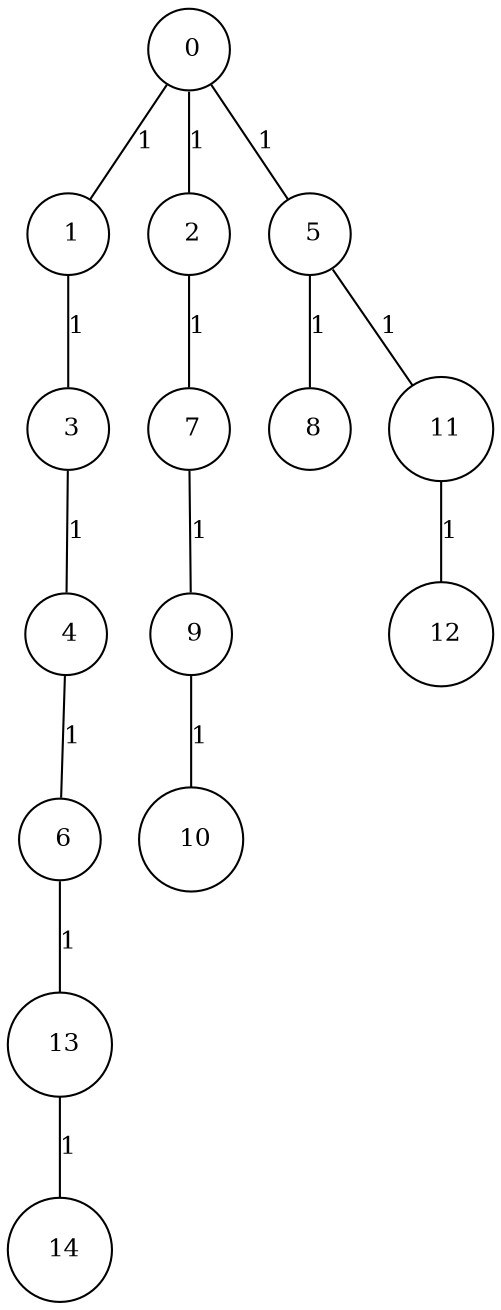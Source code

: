 graph G {
size="8.5,11;"
ratio = "expand;"
fixedsize="true;"
overlap="scale;"
node[shape=circle,width=.12,hight=.12,fontsize=12]
edge[fontsize=12]

0[label=" 0" color=black, pos="2.3076755,2.2857794!"];
1[label=" 1" color=black, pos="1.0952563,2.79845!"];
2[label=" 2" color=black, pos="2.559433,2.4254647!"];
3[label=" 3" color=black, pos="0.55951109,0.025376637!"];
4[label=" 4" color=black, pos="0.16201516,1.978496!"];
5[label=" 5" color=black, pos="2.9793783,0.95443881!"];
6[label=" 6" color=black, pos="0.19336829,1.9817368!"];
7[label=" 7" color=black, pos="2.1696128,0.018880789!"];
8[label=" 8" color=black, pos="0.21061309,1.9892692!"];
9[label=" 9" color=black, pos="2.3618951,2.0720672!"];
10[label=" 10" color=black, pos="0.59025277,0.25528561!"];
11[label=" 11" color=black, pos="1.9853228,2.8600384!"];
12[label=" 12" color=black, pos="0.78882022,2.334482!"];
13[label=" 13" color=black, pos="2.5554094,2.8203905!"];
14[label=" 14" color=black, pos="0.22179321,0.65839642!"];
0--1[label="1"]
0--2[label="1"]
0--5[label="1"]
1--3[label="1"]
2--7[label="1"]
3--4[label="1"]
4--6[label="1"]
5--8[label="1"]
5--11[label="1"]
6--13[label="1"]
7--9[label="1"]
9--10[label="1"]
11--12[label="1"]
13--14[label="1"]

}

